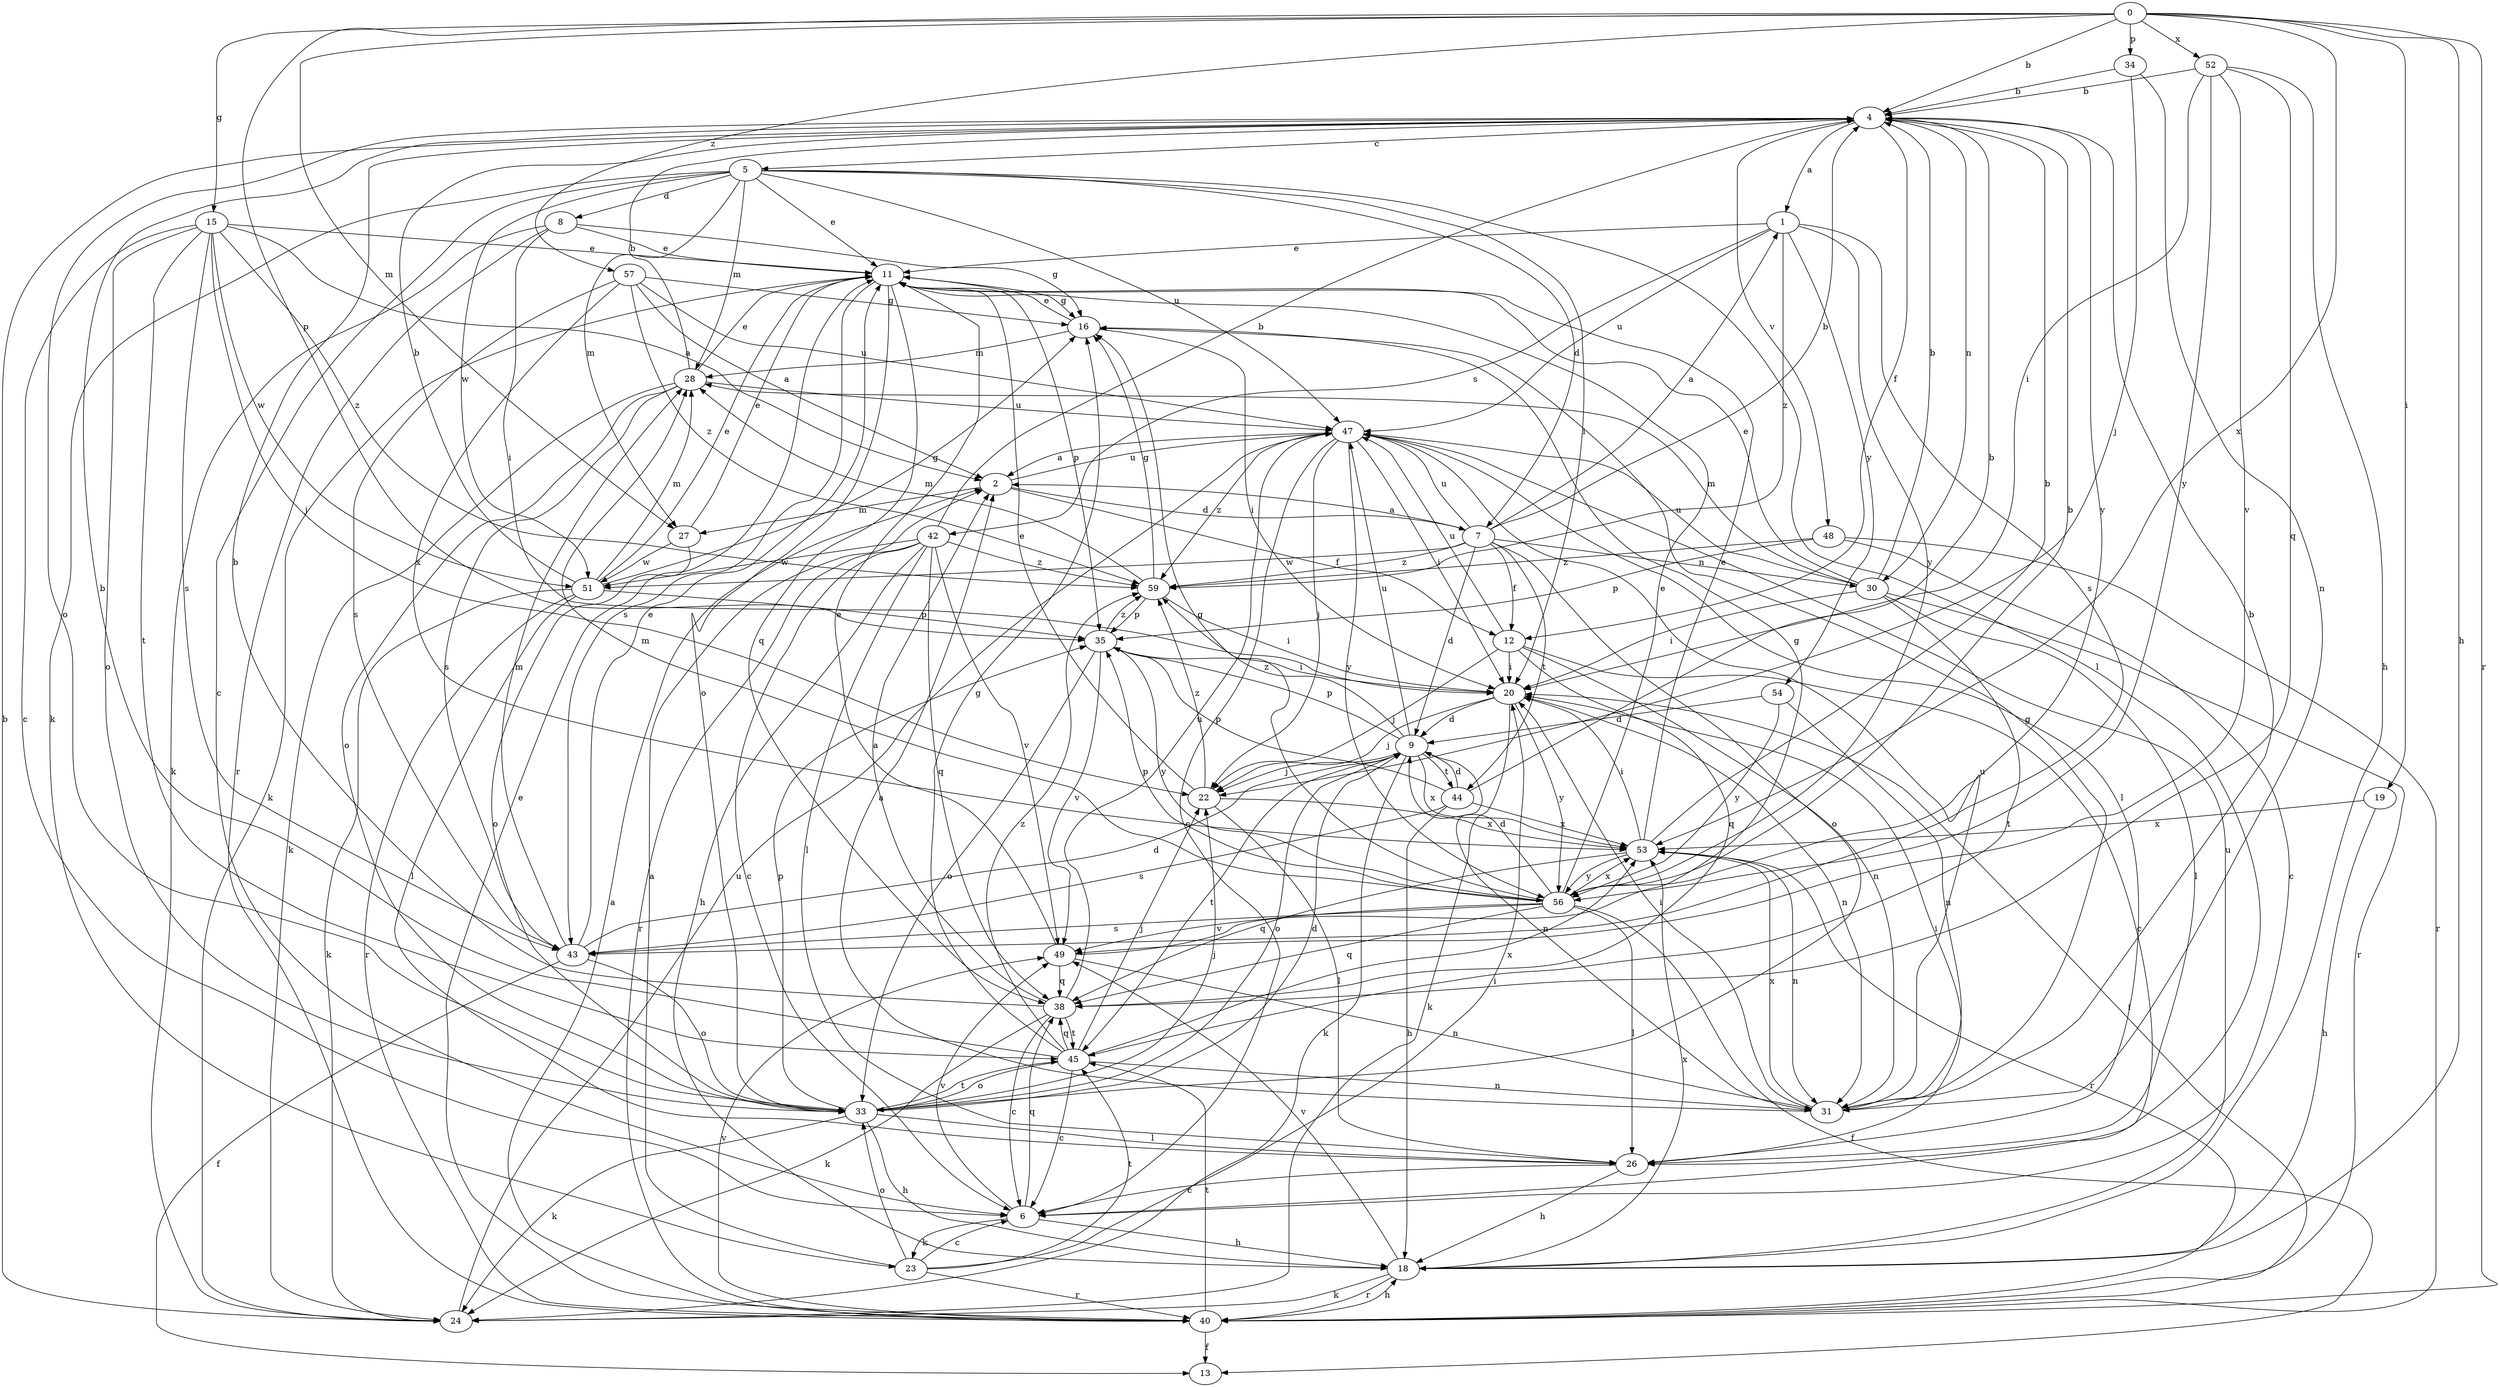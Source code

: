 strict digraph  {
0;
1;
2;
4;
5;
6;
7;
8;
9;
11;
12;
13;
15;
16;
18;
19;
20;
22;
23;
24;
26;
27;
28;
30;
31;
33;
34;
35;
38;
40;
42;
43;
44;
45;
47;
48;
49;
51;
52;
53;
54;
56;
57;
59;
0 -> 4  [label=b];
0 -> 15  [label=g];
0 -> 18  [label=h];
0 -> 19  [label=i];
0 -> 27  [label=m];
0 -> 34  [label=p];
0 -> 35  [label=p];
0 -> 40  [label=r];
0 -> 52  [label=x];
0 -> 53  [label=x];
0 -> 57  [label=z];
1 -> 11  [label=e];
1 -> 42  [label=s];
1 -> 43  [label=s];
1 -> 47  [label=u];
1 -> 54  [label=y];
1 -> 56  [label=y];
1 -> 59  [label=z];
2 -> 7  [label=d];
2 -> 12  [label=f];
2 -> 27  [label=m];
2 -> 47  [label=u];
4 -> 1  [label=a];
4 -> 5  [label=c];
4 -> 12  [label=f];
4 -> 30  [label=n];
4 -> 33  [label=o];
4 -> 48  [label=v];
4 -> 56  [label=y];
5 -> 6  [label=c];
5 -> 7  [label=d];
5 -> 8  [label=d];
5 -> 11  [label=e];
5 -> 20  [label=i];
5 -> 23  [label=k];
5 -> 26  [label=l];
5 -> 27  [label=m];
5 -> 28  [label=m];
5 -> 47  [label=u];
5 -> 51  [label=w];
6 -> 18  [label=h];
6 -> 23  [label=k];
6 -> 38  [label=q];
6 -> 49  [label=v];
7 -> 1  [label=a];
7 -> 2  [label=a];
7 -> 4  [label=b];
7 -> 9  [label=d];
7 -> 12  [label=f];
7 -> 30  [label=n];
7 -> 33  [label=o];
7 -> 44  [label=t];
7 -> 47  [label=u];
7 -> 51  [label=w];
7 -> 59  [label=z];
8 -> 11  [label=e];
8 -> 16  [label=g];
8 -> 20  [label=i];
8 -> 24  [label=k];
8 -> 40  [label=r];
9 -> 22  [label=j];
9 -> 24  [label=k];
9 -> 31  [label=n];
9 -> 33  [label=o];
9 -> 35  [label=p];
9 -> 44  [label=t];
9 -> 45  [label=t];
9 -> 47  [label=u];
9 -> 53  [label=x];
9 -> 59  [label=z];
11 -> 16  [label=g];
11 -> 24  [label=k];
11 -> 33  [label=o];
11 -> 35  [label=p];
11 -> 38  [label=q];
11 -> 43  [label=s];
12 -> 6  [label=c];
12 -> 20  [label=i];
12 -> 22  [label=j];
12 -> 31  [label=n];
12 -> 38  [label=q];
12 -> 47  [label=u];
15 -> 2  [label=a];
15 -> 6  [label=c];
15 -> 11  [label=e];
15 -> 22  [label=j];
15 -> 33  [label=o];
15 -> 43  [label=s];
15 -> 45  [label=t];
15 -> 51  [label=w];
15 -> 59  [label=z];
16 -> 11  [label=e];
16 -> 20  [label=i];
16 -> 28  [label=m];
18 -> 24  [label=k];
18 -> 40  [label=r];
18 -> 47  [label=u];
18 -> 49  [label=v];
18 -> 53  [label=x];
19 -> 18  [label=h];
19 -> 53  [label=x];
20 -> 9  [label=d];
20 -> 22  [label=j];
20 -> 24  [label=k];
20 -> 31  [label=n];
20 -> 56  [label=y];
22 -> 11  [label=e];
22 -> 26  [label=l];
22 -> 53  [label=x];
22 -> 59  [label=z];
23 -> 2  [label=a];
23 -> 6  [label=c];
23 -> 20  [label=i];
23 -> 33  [label=o];
23 -> 40  [label=r];
23 -> 45  [label=t];
24 -> 4  [label=b];
24 -> 47  [label=u];
26 -> 6  [label=c];
26 -> 18  [label=h];
26 -> 20  [label=i];
27 -> 11  [label=e];
27 -> 33  [label=o];
27 -> 51  [label=w];
28 -> 4  [label=b];
28 -> 11  [label=e];
28 -> 24  [label=k];
28 -> 33  [label=o];
28 -> 43  [label=s];
28 -> 47  [label=u];
30 -> 4  [label=b];
30 -> 11  [label=e];
30 -> 20  [label=i];
30 -> 26  [label=l];
30 -> 28  [label=m];
30 -> 40  [label=r];
30 -> 45  [label=t];
30 -> 47  [label=u];
31 -> 2  [label=a];
31 -> 4  [label=b];
31 -> 16  [label=g];
31 -> 20  [label=i];
31 -> 47  [label=u];
31 -> 53  [label=x];
33 -> 9  [label=d];
33 -> 18  [label=h];
33 -> 22  [label=j];
33 -> 24  [label=k];
33 -> 26  [label=l];
33 -> 35  [label=p];
33 -> 45  [label=t];
34 -> 4  [label=b];
34 -> 22  [label=j];
34 -> 31  [label=n];
35 -> 20  [label=i];
35 -> 33  [label=o];
35 -> 49  [label=v];
35 -> 56  [label=y];
35 -> 59  [label=z];
38 -> 2  [label=a];
38 -> 4  [label=b];
38 -> 6  [label=c];
38 -> 24  [label=k];
38 -> 45  [label=t];
38 -> 47  [label=u];
40 -> 2  [label=a];
40 -> 11  [label=e];
40 -> 13  [label=f];
40 -> 18  [label=h];
40 -> 20  [label=i];
40 -> 45  [label=t];
40 -> 49  [label=v];
42 -> 4  [label=b];
42 -> 6  [label=c];
42 -> 18  [label=h];
42 -> 26  [label=l];
42 -> 38  [label=q];
42 -> 40  [label=r];
42 -> 49  [label=v];
42 -> 51  [label=w];
42 -> 59  [label=z];
43 -> 9  [label=d];
43 -> 11  [label=e];
43 -> 13  [label=f];
43 -> 28  [label=m];
43 -> 33  [label=o];
44 -> 4  [label=b];
44 -> 9  [label=d];
44 -> 18  [label=h];
44 -> 35  [label=p];
44 -> 43  [label=s];
44 -> 53  [label=x];
45 -> 4  [label=b];
45 -> 6  [label=c];
45 -> 16  [label=g];
45 -> 22  [label=j];
45 -> 31  [label=n];
45 -> 33  [label=o];
45 -> 38  [label=q];
45 -> 53  [label=x];
45 -> 59  [label=z];
47 -> 2  [label=a];
47 -> 6  [label=c];
47 -> 20  [label=i];
47 -> 22  [label=j];
47 -> 26  [label=l];
47 -> 56  [label=y];
47 -> 59  [label=z];
48 -> 6  [label=c];
48 -> 35  [label=p];
48 -> 40  [label=r];
48 -> 59  [label=z];
49 -> 11  [label=e];
49 -> 16  [label=g];
49 -> 31  [label=n];
49 -> 38  [label=q];
51 -> 4  [label=b];
51 -> 11  [label=e];
51 -> 16  [label=g];
51 -> 24  [label=k];
51 -> 26  [label=l];
51 -> 28  [label=m];
51 -> 35  [label=p];
51 -> 40  [label=r];
52 -> 4  [label=b];
52 -> 18  [label=h];
52 -> 20  [label=i];
52 -> 38  [label=q];
52 -> 49  [label=v];
52 -> 56  [label=y];
53 -> 4  [label=b];
53 -> 11  [label=e];
53 -> 20  [label=i];
53 -> 31  [label=n];
53 -> 38  [label=q];
53 -> 40  [label=r];
53 -> 56  [label=y];
54 -> 9  [label=d];
54 -> 31  [label=n];
54 -> 56  [label=y];
56 -> 4  [label=b];
56 -> 9  [label=d];
56 -> 11  [label=e];
56 -> 13  [label=f];
56 -> 16  [label=g];
56 -> 26  [label=l];
56 -> 28  [label=m];
56 -> 35  [label=p];
56 -> 38  [label=q];
56 -> 43  [label=s];
56 -> 49  [label=v];
56 -> 53  [label=x];
57 -> 2  [label=a];
57 -> 16  [label=g];
57 -> 43  [label=s];
57 -> 47  [label=u];
57 -> 53  [label=x];
57 -> 59  [label=z];
59 -> 16  [label=g];
59 -> 20  [label=i];
59 -> 28  [label=m];
59 -> 35  [label=p];
}
